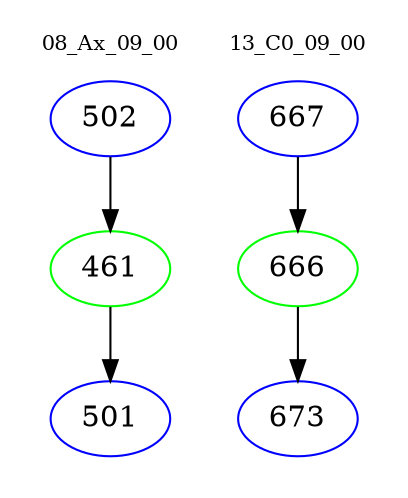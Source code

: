 digraph{
subgraph cluster_0 {
color = white
label = "08_Ax_09_00";
fontsize=10;
T0_502 [label="502", color="blue"]
T0_502 -> T0_461 [color="black"]
T0_461 [label="461", color="green"]
T0_461 -> T0_501 [color="black"]
T0_501 [label="501", color="blue"]
}
subgraph cluster_1 {
color = white
label = "13_C0_09_00";
fontsize=10;
T1_667 [label="667", color="blue"]
T1_667 -> T1_666 [color="black"]
T1_666 [label="666", color="green"]
T1_666 -> T1_673 [color="black"]
T1_673 [label="673", color="blue"]
}
}
